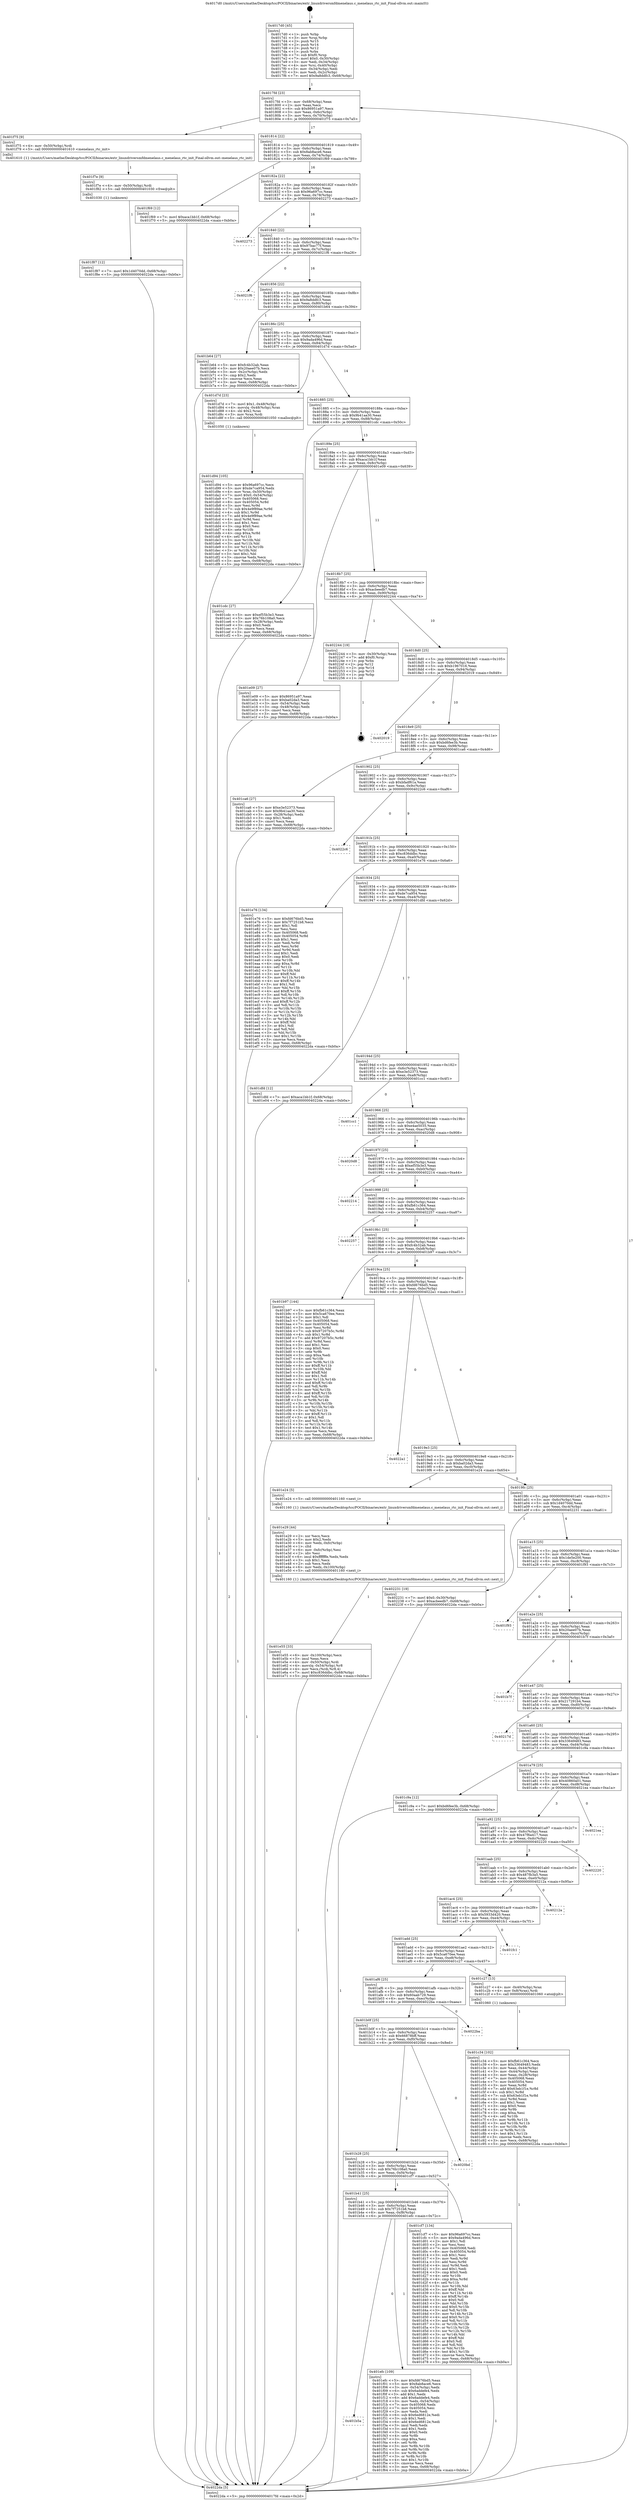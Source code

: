 digraph "0x4017d0" {
  label = "0x4017d0 (/mnt/c/Users/mathe/Desktop/tcc/POCII/binaries/extr_linuxdriversmfdmenelaus.c_menelaus_rtc_init_Final-ollvm.out::main(0))"
  labelloc = "t"
  node[shape=record]

  Entry [label="",width=0.3,height=0.3,shape=circle,fillcolor=black,style=filled]
  "0x4017fd" [label="{
     0x4017fd [23]\l
     | [instrs]\l
     &nbsp;&nbsp;0x4017fd \<+3\>: mov -0x68(%rbp),%eax\l
     &nbsp;&nbsp;0x401800 \<+2\>: mov %eax,%ecx\l
     &nbsp;&nbsp;0x401802 \<+6\>: sub $0x86951a97,%ecx\l
     &nbsp;&nbsp;0x401808 \<+3\>: mov %eax,-0x6c(%rbp)\l
     &nbsp;&nbsp;0x40180b \<+3\>: mov %ecx,-0x70(%rbp)\l
     &nbsp;&nbsp;0x40180e \<+6\>: je 0000000000401f75 \<main+0x7a5\>\l
  }"]
  "0x401f75" [label="{
     0x401f75 [9]\l
     | [instrs]\l
     &nbsp;&nbsp;0x401f75 \<+4\>: mov -0x50(%rbp),%rdi\l
     &nbsp;&nbsp;0x401f79 \<+5\>: call 0000000000401610 \<menelaus_rtc_init\>\l
     | [calls]\l
     &nbsp;&nbsp;0x401610 \{1\} (/mnt/c/Users/mathe/Desktop/tcc/POCII/binaries/extr_linuxdriversmfdmenelaus.c_menelaus_rtc_init_Final-ollvm.out::menelaus_rtc_init)\l
  }"]
  "0x401814" [label="{
     0x401814 [22]\l
     | [instrs]\l
     &nbsp;&nbsp;0x401814 \<+5\>: jmp 0000000000401819 \<main+0x49\>\l
     &nbsp;&nbsp;0x401819 \<+3\>: mov -0x6c(%rbp),%eax\l
     &nbsp;&nbsp;0x40181c \<+5\>: sub $0x8ab8ace6,%eax\l
     &nbsp;&nbsp;0x401821 \<+3\>: mov %eax,-0x74(%rbp)\l
     &nbsp;&nbsp;0x401824 \<+6\>: je 0000000000401f69 \<main+0x799\>\l
  }"]
  Exit [label="",width=0.3,height=0.3,shape=circle,fillcolor=black,style=filled,peripheries=2]
  "0x401f69" [label="{
     0x401f69 [12]\l
     | [instrs]\l
     &nbsp;&nbsp;0x401f69 \<+7\>: movl $0xaca1bb1f,-0x68(%rbp)\l
     &nbsp;&nbsp;0x401f70 \<+5\>: jmp 00000000004022da \<main+0xb0a\>\l
  }"]
  "0x40182a" [label="{
     0x40182a [22]\l
     | [instrs]\l
     &nbsp;&nbsp;0x40182a \<+5\>: jmp 000000000040182f \<main+0x5f\>\l
     &nbsp;&nbsp;0x40182f \<+3\>: mov -0x6c(%rbp),%eax\l
     &nbsp;&nbsp;0x401832 \<+5\>: sub $0x96a697cc,%eax\l
     &nbsp;&nbsp;0x401837 \<+3\>: mov %eax,-0x78(%rbp)\l
     &nbsp;&nbsp;0x40183a \<+6\>: je 0000000000402273 \<main+0xaa3\>\l
  }"]
  "0x401f87" [label="{
     0x401f87 [12]\l
     | [instrs]\l
     &nbsp;&nbsp;0x401f87 \<+7\>: movl $0x1d4070dd,-0x68(%rbp)\l
     &nbsp;&nbsp;0x401f8e \<+5\>: jmp 00000000004022da \<main+0xb0a\>\l
  }"]
  "0x402273" [label="{
     0x402273\l
  }", style=dashed]
  "0x401840" [label="{
     0x401840 [22]\l
     | [instrs]\l
     &nbsp;&nbsp;0x401840 \<+5\>: jmp 0000000000401845 \<main+0x75\>\l
     &nbsp;&nbsp;0x401845 \<+3\>: mov -0x6c(%rbp),%eax\l
     &nbsp;&nbsp;0x401848 \<+5\>: sub $0x97bac77f,%eax\l
     &nbsp;&nbsp;0x40184d \<+3\>: mov %eax,-0x7c(%rbp)\l
     &nbsp;&nbsp;0x401850 \<+6\>: je 00000000004021f6 \<main+0xa26\>\l
  }"]
  "0x401f7e" [label="{
     0x401f7e [9]\l
     | [instrs]\l
     &nbsp;&nbsp;0x401f7e \<+4\>: mov -0x50(%rbp),%rdi\l
     &nbsp;&nbsp;0x401f82 \<+5\>: call 0000000000401030 \<free@plt\>\l
     | [calls]\l
     &nbsp;&nbsp;0x401030 \{1\} (unknown)\l
  }"]
  "0x4021f6" [label="{
     0x4021f6\l
  }", style=dashed]
  "0x401856" [label="{
     0x401856 [22]\l
     | [instrs]\l
     &nbsp;&nbsp;0x401856 \<+5\>: jmp 000000000040185b \<main+0x8b\>\l
     &nbsp;&nbsp;0x40185b \<+3\>: mov -0x6c(%rbp),%eax\l
     &nbsp;&nbsp;0x40185e \<+5\>: sub $0x9a8ddfc3,%eax\l
     &nbsp;&nbsp;0x401863 \<+3\>: mov %eax,-0x80(%rbp)\l
     &nbsp;&nbsp;0x401866 \<+6\>: je 0000000000401b64 \<main+0x394\>\l
  }"]
  "0x401b5a" [label="{
     0x401b5a\l
  }", style=dashed]
  "0x401b64" [label="{
     0x401b64 [27]\l
     | [instrs]\l
     &nbsp;&nbsp;0x401b64 \<+5\>: mov $0xfc4b32ab,%eax\l
     &nbsp;&nbsp;0x401b69 \<+5\>: mov $0x20aee07b,%ecx\l
     &nbsp;&nbsp;0x401b6e \<+3\>: mov -0x2c(%rbp),%edx\l
     &nbsp;&nbsp;0x401b71 \<+3\>: cmp $0x2,%edx\l
     &nbsp;&nbsp;0x401b74 \<+3\>: cmovne %ecx,%eax\l
     &nbsp;&nbsp;0x401b77 \<+3\>: mov %eax,-0x68(%rbp)\l
     &nbsp;&nbsp;0x401b7a \<+5\>: jmp 00000000004022da \<main+0xb0a\>\l
  }"]
  "0x40186c" [label="{
     0x40186c [25]\l
     | [instrs]\l
     &nbsp;&nbsp;0x40186c \<+5\>: jmp 0000000000401871 \<main+0xa1\>\l
     &nbsp;&nbsp;0x401871 \<+3\>: mov -0x6c(%rbp),%eax\l
     &nbsp;&nbsp;0x401874 \<+5\>: sub $0x9ada496d,%eax\l
     &nbsp;&nbsp;0x401879 \<+6\>: mov %eax,-0x84(%rbp)\l
     &nbsp;&nbsp;0x40187f \<+6\>: je 0000000000401d7d \<main+0x5ad\>\l
  }"]
  "0x4022da" [label="{
     0x4022da [5]\l
     | [instrs]\l
     &nbsp;&nbsp;0x4022da \<+5\>: jmp 00000000004017fd \<main+0x2d\>\l
  }"]
  "0x4017d0" [label="{
     0x4017d0 [45]\l
     | [instrs]\l
     &nbsp;&nbsp;0x4017d0 \<+1\>: push %rbp\l
     &nbsp;&nbsp;0x4017d1 \<+3\>: mov %rsp,%rbp\l
     &nbsp;&nbsp;0x4017d4 \<+2\>: push %r15\l
     &nbsp;&nbsp;0x4017d6 \<+2\>: push %r14\l
     &nbsp;&nbsp;0x4017d8 \<+2\>: push %r12\l
     &nbsp;&nbsp;0x4017da \<+1\>: push %rbx\l
     &nbsp;&nbsp;0x4017db \<+7\>: sub $0xf0,%rsp\l
     &nbsp;&nbsp;0x4017e2 \<+7\>: movl $0x0,-0x30(%rbp)\l
     &nbsp;&nbsp;0x4017e9 \<+3\>: mov %edi,-0x34(%rbp)\l
     &nbsp;&nbsp;0x4017ec \<+4\>: mov %rsi,-0x40(%rbp)\l
     &nbsp;&nbsp;0x4017f0 \<+3\>: mov -0x34(%rbp),%edi\l
     &nbsp;&nbsp;0x4017f3 \<+3\>: mov %edi,-0x2c(%rbp)\l
     &nbsp;&nbsp;0x4017f6 \<+7\>: movl $0x9a8ddfc3,-0x68(%rbp)\l
  }"]
  "0x401efc" [label="{
     0x401efc [109]\l
     | [instrs]\l
     &nbsp;&nbsp;0x401efc \<+5\>: mov $0xfd676bd5,%eax\l
     &nbsp;&nbsp;0x401f01 \<+5\>: mov $0x8ab8ace6,%ecx\l
     &nbsp;&nbsp;0x401f06 \<+3\>: mov -0x54(%rbp),%edx\l
     &nbsp;&nbsp;0x401f09 \<+6\>: sub $0x6addefe4,%edx\l
     &nbsp;&nbsp;0x401f0f \<+3\>: add $0x1,%edx\l
     &nbsp;&nbsp;0x401f12 \<+6\>: add $0x6addefe4,%edx\l
     &nbsp;&nbsp;0x401f18 \<+3\>: mov %edx,-0x54(%rbp)\l
     &nbsp;&nbsp;0x401f1b \<+7\>: mov 0x405068,%edx\l
     &nbsp;&nbsp;0x401f22 \<+7\>: mov 0x405054,%esi\l
     &nbsp;&nbsp;0x401f29 \<+2\>: mov %edx,%edi\l
     &nbsp;&nbsp;0x401f2b \<+6\>: sub $0x6ed6812e,%edi\l
     &nbsp;&nbsp;0x401f31 \<+3\>: sub $0x1,%edi\l
     &nbsp;&nbsp;0x401f34 \<+6\>: add $0x6ed6812e,%edi\l
     &nbsp;&nbsp;0x401f3a \<+3\>: imul %edi,%edx\l
     &nbsp;&nbsp;0x401f3d \<+3\>: and $0x1,%edx\l
     &nbsp;&nbsp;0x401f40 \<+3\>: cmp $0x0,%edx\l
     &nbsp;&nbsp;0x401f43 \<+4\>: sete %r8b\l
     &nbsp;&nbsp;0x401f47 \<+3\>: cmp $0xa,%esi\l
     &nbsp;&nbsp;0x401f4a \<+4\>: setl %r9b\l
     &nbsp;&nbsp;0x401f4e \<+3\>: mov %r8b,%r10b\l
     &nbsp;&nbsp;0x401f51 \<+3\>: and %r9b,%r10b\l
     &nbsp;&nbsp;0x401f54 \<+3\>: xor %r9b,%r8b\l
     &nbsp;&nbsp;0x401f57 \<+3\>: or %r8b,%r10b\l
     &nbsp;&nbsp;0x401f5a \<+4\>: test $0x1,%r10b\l
     &nbsp;&nbsp;0x401f5e \<+3\>: cmovne %ecx,%eax\l
     &nbsp;&nbsp;0x401f61 \<+3\>: mov %eax,-0x68(%rbp)\l
     &nbsp;&nbsp;0x401f64 \<+5\>: jmp 00000000004022da \<main+0xb0a\>\l
  }"]
  "0x401d7d" [label="{
     0x401d7d [23]\l
     | [instrs]\l
     &nbsp;&nbsp;0x401d7d \<+7\>: movl $0x1,-0x48(%rbp)\l
     &nbsp;&nbsp;0x401d84 \<+4\>: movslq -0x48(%rbp),%rax\l
     &nbsp;&nbsp;0x401d88 \<+4\>: shl $0x2,%rax\l
     &nbsp;&nbsp;0x401d8c \<+3\>: mov %rax,%rdi\l
     &nbsp;&nbsp;0x401d8f \<+5\>: call 0000000000401050 \<malloc@plt\>\l
     | [calls]\l
     &nbsp;&nbsp;0x401050 \{1\} (unknown)\l
  }"]
  "0x401885" [label="{
     0x401885 [25]\l
     | [instrs]\l
     &nbsp;&nbsp;0x401885 \<+5\>: jmp 000000000040188a \<main+0xba\>\l
     &nbsp;&nbsp;0x40188a \<+3\>: mov -0x6c(%rbp),%eax\l
     &nbsp;&nbsp;0x40188d \<+5\>: sub $0x9b41aa30,%eax\l
     &nbsp;&nbsp;0x401892 \<+6\>: mov %eax,-0x88(%rbp)\l
     &nbsp;&nbsp;0x401898 \<+6\>: je 0000000000401cdc \<main+0x50c\>\l
  }"]
  "0x401e55" [label="{
     0x401e55 [33]\l
     | [instrs]\l
     &nbsp;&nbsp;0x401e55 \<+6\>: mov -0x100(%rbp),%ecx\l
     &nbsp;&nbsp;0x401e5b \<+3\>: imul %eax,%ecx\l
     &nbsp;&nbsp;0x401e5e \<+4\>: mov -0x50(%rbp),%rdi\l
     &nbsp;&nbsp;0x401e62 \<+4\>: movslq -0x54(%rbp),%r8\l
     &nbsp;&nbsp;0x401e66 \<+4\>: mov %ecx,(%rdi,%r8,4)\l
     &nbsp;&nbsp;0x401e6a \<+7\>: movl $0xc836ddbc,-0x68(%rbp)\l
     &nbsp;&nbsp;0x401e71 \<+5\>: jmp 00000000004022da \<main+0xb0a\>\l
  }"]
  "0x401cdc" [label="{
     0x401cdc [27]\l
     | [instrs]\l
     &nbsp;&nbsp;0x401cdc \<+5\>: mov $0xef55b3e3,%eax\l
     &nbsp;&nbsp;0x401ce1 \<+5\>: mov $0x76b108a0,%ecx\l
     &nbsp;&nbsp;0x401ce6 \<+3\>: mov -0x28(%rbp),%edx\l
     &nbsp;&nbsp;0x401ce9 \<+3\>: cmp $0x0,%edx\l
     &nbsp;&nbsp;0x401cec \<+3\>: cmove %ecx,%eax\l
     &nbsp;&nbsp;0x401cef \<+3\>: mov %eax,-0x68(%rbp)\l
     &nbsp;&nbsp;0x401cf2 \<+5\>: jmp 00000000004022da \<main+0xb0a\>\l
  }"]
  "0x40189e" [label="{
     0x40189e [25]\l
     | [instrs]\l
     &nbsp;&nbsp;0x40189e \<+5\>: jmp 00000000004018a3 \<main+0xd3\>\l
     &nbsp;&nbsp;0x4018a3 \<+3\>: mov -0x6c(%rbp),%eax\l
     &nbsp;&nbsp;0x4018a6 \<+5\>: sub $0xaca1bb1f,%eax\l
     &nbsp;&nbsp;0x4018ab \<+6\>: mov %eax,-0x8c(%rbp)\l
     &nbsp;&nbsp;0x4018b1 \<+6\>: je 0000000000401e09 \<main+0x639\>\l
  }"]
  "0x401e29" [label="{
     0x401e29 [44]\l
     | [instrs]\l
     &nbsp;&nbsp;0x401e29 \<+2\>: xor %ecx,%ecx\l
     &nbsp;&nbsp;0x401e2b \<+5\>: mov $0x2,%edx\l
     &nbsp;&nbsp;0x401e30 \<+6\>: mov %edx,-0xfc(%rbp)\l
     &nbsp;&nbsp;0x401e36 \<+1\>: cltd\l
     &nbsp;&nbsp;0x401e37 \<+6\>: mov -0xfc(%rbp),%esi\l
     &nbsp;&nbsp;0x401e3d \<+2\>: idiv %esi\l
     &nbsp;&nbsp;0x401e3f \<+6\>: imul $0xfffffffe,%edx,%edx\l
     &nbsp;&nbsp;0x401e45 \<+3\>: sub $0x1,%ecx\l
     &nbsp;&nbsp;0x401e48 \<+2\>: sub %ecx,%edx\l
     &nbsp;&nbsp;0x401e4a \<+6\>: mov %edx,-0x100(%rbp)\l
     &nbsp;&nbsp;0x401e50 \<+5\>: call 0000000000401160 \<next_i\>\l
     | [calls]\l
     &nbsp;&nbsp;0x401160 \{1\} (/mnt/c/Users/mathe/Desktop/tcc/POCII/binaries/extr_linuxdriversmfdmenelaus.c_menelaus_rtc_init_Final-ollvm.out::next_i)\l
  }"]
  "0x401e09" [label="{
     0x401e09 [27]\l
     | [instrs]\l
     &nbsp;&nbsp;0x401e09 \<+5\>: mov $0x86951a97,%eax\l
     &nbsp;&nbsp;0x401e0e \<+5\>: mov $0xba02da3,%ecx\l
     &nbsp;&nbsp;0x401e13 \<+3\>: mov -0x54(%rbp),%edx\l
     &nbsp;&nbsp;0x401e16 \<+3\>: cmp -0x48(%rbp),%edx\l
     &nbsp;&nbsp;0x401e19 \<+3\>: cmovl %ecx,%eax\l
     &nbsp;&nbsp;0x401e1c \<+3\>: mov %eax,-0x68(%rbp)\l
     &nbsp;&nbsp;0x401e1f \<+5\>: jmp 00000000004022da \<main+0xb0a\>\l
  }"]
  "0x4018b7" [label="{
     0x4018b7 [25]\l
     | [instrs]\l
     &nbsp;&nbsp;0x4018b7 \<+5\>: jmp 00000000004018bc \<main+0xec\>\l
     &nbsp;&nbsp;0x4018bc \<+3\>: mov -0x6c(%rbp),%eax\l
     &nbsp;&nbsp;0x4018bf \<+5\>: sub $0xacbeedb7,%eax\l
     &nbsp;&nbsp;0x4018c4 \<+6\>: mov %eax,-0x90(%rbp)\l
     &nbsp;&nbsp;0x4018ca \<+6\>: je 0000000000402244 \<main+0xa74\>\l
  }"]
  "0x401d94" [label="{
     0x401d94 [105]\l
     | [instrs]\l
     &nbsp;&nbsp;0x401d94 \<+5\>: mov $0x96a697cc,%ecx\l
     &nbsp;&nbsp;0x401d99 \<+5\>: mov $0xde7ca954,%edx\l
     &nbsp;&nbsp;0x401d9e \<+4\>: mov %rax,-0x50(%rbp)\l
     &nbsp;&nbsp;0x401da2 \<+7\>: movl $0x0,-0x54(%rbp)\l
     &nbsp;&nbsp;0x401da9 \<+7\>: mov 0x405068,%esi\l
     &nbsp;&nbsp;0x401db0 \<+8\>: mov 0x405054,%r8d\l
     &nbsp;&nbsp;0x401db8 \<+3\>: mov %esi,%r9d\l
     &nbsp;&nbsp;0x401dbb \<+7\>: sub $0x4e9f89ae,%r9d\l
     &nbsp;&nbsp;0x401dc2 \<+4\>: sub $0x1,%r9d\l
     &nbsp;&nbsp;0x401dc6 \<+7\>: add $0x4e9f89ae,%r9d\l
     &nbsp;&nbsp;0x401dcd \<+4\>: imul %r9d,%esi\l
     &nbsp;&nbsp;0x401dd1 \<+3\>: and $0x1,%esi\l
     &nbsp;&nbsp;0x401dd4 \<+3\>: cmp $0x0,%esi\l
     &nbsp;&nbsp;0x401dd7 \<+4\>: sete %r10b\l
     &nbsp;&nbsp;0x401ddb \<+4\>: cmp $0xa,%r8d\l
     &nbsp;&nbsp;0x401ddf \<+4\>: setl %r11b\l
     &nbsp;&nbsp;0x401de3 \<+3\>: mov %r10b,%bl\l
     &nbsp;&nbsp;0x401de6 \<+3\>: and %r11b,%bl\l
     &nbsp;&nbsp;0x401de9 \<+3\>: xor %r11b,%r10b\l
     &nbsp;&nbsp;0x401dec \<+3\>: or %r10b,%bl\l
     &nbsp;&nbsp;0x401def \<+3\>: test $0x1,%bl\l
     &nbsp;&nbsp;0x401df2 \<+3\>: cmovne %edx,%ecx\l
     &nbsp;&nbsp;0x401df5 \<+3\>: mov %ecx,-0x68(%rbp)\l
     &nbsp;&nbsp;0x401df8 \<+5\>: jmp 00000000004022da \<main+0xb0a\>\l
  }"]
  "0x402244" [label="{
     0x402244 [19]\l
     | [instrs]\l
     &nbsp;&nbsp;0x402244 \<+3\>: mov -0x30(%rbp),%eax\l
     &nbsp;&nbsp;0x402247 \<+7\>: add $0xf0,%rsp\l
     &nbsp;&nbsp;0x40224e \<+1\>: pop %rbx\l
     &nbsp;&nbsp;0x40224f \<+2\>: pop %r12\l
     &nbsp;&nbsp;0x402251 \<+2\>: pop %r14\l
     &nbsp;&nbsp;0x402253 \<+2\>: pop %r15\l
     &nbsp;&nbsp;0x402255 \<+1\>: pop %rbp\l
     &nbsp;&nbsp;0x402256 \<+1\>: ret\l
  }"]
  "0x4018d0" [label="{
     0x4018d0 [25]\l
     | [instrs]\l
     &nbsp;&nbsp;0x4018d0 \<+5\>: jmp 00000000004018d5 \<main+0x105\>\l
     &nbsp;&nbsp;0x4018d5 \<+3\>: mov -0x6c(%rbp),%eax\l
     &nbsp;&nbsp;0x4018d8 \<+5\>: sub $0xb1967016,%eax\l
     &nbsp;&nbsp;0x4018dd \<+6\>: mov %eax,-0x94(%rbp)\l
     &nbsp;&nbsp;0x4018e3 \<+6\>: je 0000000000402019 \<main+0x849\>\l
  }"]
  "0x401b41" [label="{
     0x401b41 [25]\l
     | [instrs]\l
     &nbsp;&nbsp;0x401b41 \<+5\>: jmp 0000000000401b46 \<main+0x376\>\l
     &nbsp;&nbsp;0x401b46 \<+3\>: mov -0x6c(%rbp),%eax\l
     &nbsp;&nbsp;0x401b49 \<+5\>: sub $0x7f7251b8,%eax\l
     &nbsp;&nbsp;0x401b4e \<+6\>: mov %eax,-0xf8(%rbp)\l
     &nbsp;&nbsp;0x401b54 \<+6\>: je 0000000000401efc \<main+0x72c\>\l
  }"]
  "0x402019" [label="{
     0x402019\l
  }", style=dashed]
  "0x4018e9" [label="{
     0x4018e9 [25]\l
     | [instrs]\l
     &nbsp;&nbsp;0x4018e9 \<+5\>: jmp 00000000004018ee \<main+0x11e\>\l
     &nbsp;&nbsp;0x4018ee \<+3\>: mov -0x6c(%rbp),%eax\l
     &nbsp;&nbsp;0x4018f1 \<+5\>: sub $0xbd6fee3b,%eax\l
     &nbsp;&nbsp;0x4018f6 \<+6\>: mov %eax,-0x98(%rbp)\l
     &nbsp;&nbsp;0x4018fc \<+6\>: je 0000000000401ca6 \<main+0x4d6\>\l
  }"]
  "0x401cf7" [label="{
     0x401cf7 [134]\l
     | [instrs]\l
     &nbsp;&nbsp;0x401cf7 \<+5\>: mov $0x96a697cc,%eax\l
     &nbsp;&nbsp;0x401cfc \<+5\>: mov $0x9ada496d,%ecx\l
     &nbsp;&nbsp;0x401d01 \<+2\>: mov $0x1,%dl\l
     &nbsp;&nbsp;0x401d03 \<+2\>: xor %esi,%esi\l
     &nbsp;&nbsp;0x401d05 \<+7\>: mov 0x405068,%edi\l
     &nbsp;&nbsp;0x401d0c \<+8\>: mov 0x405054,%r8d\l
     &nbsp;&nbsp;0x401d14 \<+3\>: sub $0x1,%esi\l
     &nbsp;&nbsp;0x401d17 \<+3\>: mov %edi,%r9d\l
     &nbsp;&nbsp;0x401d1a \<+3\>: add %esi,%r9d\l
     &nbsp;&nbsp;0x401d1d \<+4\>: imul %r9d,%edi\l
     &nbsp;&nbsp;0x401d21 \<+3\>: and $0x1,%edi\l
     &nbsp;&nbsp;0x401d24 \<+3\>: cmp $0x0,%edi\l
     &nbsp;&nbsp;0x401d27 \<+4\>: sete %r10b\l
     &nbsp;&nbsp;0x401d2b \<+4\>: cmp $0xa,%r8d\l
     &nbsp;&nbsp;0x401d2f \<+4\>: setl %r11b\l
     &nbsp;&nbsp;0x401d33 \<+3\>: mov %r10b,%bl\l
     &nbsp;&nbsp;0x401d36 \<+3\>: xor $0xff,%bl\l
     &nbsp;&nbsp;0x401d39 \<+3\>: mov %r11b,%r14b\l
     &nbsp;&nbsp;0x401d3c \<+4\>: xor $0xff,%r14b\l
     &nbsp;&nbsp;0x401d40 \<+3\>: xor $0x0,%dl\l
     &nbsp;&nbsp;0x401d43 \<+3\>: mov %bl,%r15b\l
     &nbsp;&nbsp;0x401d46 \<+4\>: and $0x0,%r15b\l
     &nbsp;&nbsp;0x401d4a \<+3\>: and %dl,%r10b\l
     &nbsp;&nbsp;0x401d4d \<+3\>: mov %r14b,%r12b\l
     &nbsp;&nbsp;0x401d50 \<+4\>: and $0x0,%r12b\l
     &nbsp;&nbsp;0x401d54 \<+3\>: and %dl,%r11b\l
     &nbsp;&nbsp;0x401d57 \<+3\>: or %r10b,%r15b\l
     &nbsp;&nbsp;0x401d5a \<+3\>: or %r11b,%r12b\l
     &nbsp;&nbsp;0x401d5d \<+3\>: xor %r12b,%r15b\l
     &nbsp;&nbsp;0x401d60 \<+3\>: or %r14b,%bl\l
     &nbsp;&nbsp;0x401d63 \<+3\>: xor $0xff,%bl\l
     &nbsp;&nbsp;0x401d66 \<+3\>: or $0x0,%dl\l
     &nbsp;&nbsp;0x401d69 \<+2\>: and %dl,%bl\l
     &nbsp;&nbsp;0x401d6b \<+3\>: or %bl,%r15b\l
     &nbsp;&nbsp;0x401d6e \<+4\>: test $0x1,%r15b\l
     &nbsp;&nbsp;0x401d72 \<+3\>: cmovne %ecx,%eax\l
     &nbsp;&nbsp;0x401d75 \<+3\>: mov %eax,-0x68(%rbp)\l
     &nbsp;&nbsp;0x401d78 \<+5\>: jmp 00000000004022da \<main+0xb0a\>\l
  }"]
  "0x401ca6" [label="{
     0x401ca6 [27]\l
     | [instrs]\l
     &nbsp;&nbsp;0x401ca6 \<+5\>: mov $0xe3e52373,%eax\l
     &nbsp;&nbsp;0x401cab \<+5\>: mov $0x9b41aa30,%ecx\l
     &nbsp;&nbsp;0x401cb0 \<+3\>: mov -0x28(%rbp),%edx\l
     &nbsp;&nbsp;0x401cb3 \<+3\>: cmp $0x1,%edx\l
     &nbsp;&nbsp;0x401cb6 \<+3\>: cmovl %ecx,%eax\l
     &nbsp;&nbsp;0x401cb9 \<+3\>: mov %eax,-0x68(%rbp)\l
     &nbsp;&nbsp;0x401cbc \<+5\>: jmp 00000000004022da \<main+0xb0a\>\l
  }"]
  "0x401902" [label="{
     0x401902 [25]\l
     | [instrs]\l
     &nbsp;&nbsp;0x401902 \<+5\>: jmp 0000000000401907 \<main+0x137\>\l
     &nbsp;&nbsp;0x401907 \<+3\>: mov -0x6c(%rbp),%eax\l
     &nbsp;&nbsp;0x40190a \<+5\>: sub $0xbfadf61a,%eax\l
     &nbsp;&nbsp;0x40190f \<+6\>: mov %eax,-0x9c(%rbp)\l
     &nbsp;&nbsp;0x401915 \<+6\>: je 00000000004022c6 \<main+0xaf6\>\l
  }"]
  "0x401b28" [label="{
     0x401b28 [25]\l
     | [instrs]\l
     &nbsp;&nbsp;0x401b28 \<+5\>: jmp 0000000000401b2d \<main+0x35d\>\l
     &nbsp;&nbsp;0x401b2d \<+3\>: mov -0x6c(%rbp),%eax\l
     &nbsp;&nbsp;0x401b30 \<+5\>: sub $0x76b108a0,%eax\l
     &nbsp;&nbsp;0x401b35 \<+6\>: mov %eax,-0xf4(%rbp)\l
     &nbsp;&nbsp;0x401b3b \<+6\>: je 0000000000401cf7 \<main+0x527\>\l
  }"]
  "0x4022c6" [label="{
     0x4022c6\l
  }", style=dashed]
  "0x40191b" [label="{
     0x40191b [25]\l
     | [instrs]\l
     &nbsp;&nbsp;0x40191b \<+5\>: jmp 0000000000401920 \<main+0x150\>\l
     &nbsp;&nbsp;0x401920 \<+3\>: mov -0x6c(%rbp),%eax\l
     &nbsp;&nbsp;0x401923 \<+5\>: sub $0xc836ddbc,%eax\l
     &nbsp;&nbsp;0x401928 \<+6\>: mov %eax,-0xa0(%rbp)\l
     &nbsp;&nbsp;0x40192e \<+6\>: je 0000000000401e76 \<main+0x6a6\>\l
  }"]
  "0x4020bd" [label="{
     0x4020bd\l
  }", style=dashed]
  "0x401e76" [label="{
     0x401e76 [134]\l
     | [instrs]\l
     &nbsp;&nbsp;0x401e76 \<+5\>: mov $0xfd676bd5,%eax\l
     &nbsp;&nbsp;0x401e7b \<+5\>: mov $0x7f7251b8,%ecx\l
     &nbsp;&nbsp;0x401e80 \<+2\>: mov $0x1,%dl\l
     &nbsp;&nbsp;0x401e82 \<+2\>: xor %esi,%esi\l
     &nbsp;&nbsp;0x401e84 \<+7\>: mov 0x405068,%edi\l
     &nbsp;&nbsp;0x401e8b \<+8\>: mov 0x405054,%r8d\l
     &nbsp;&nbsp;0x401e93 \<+3\>: sub $0x1,%esi\l
     &nbsp;&nbsp;0x401e96 \<+3\>: mov %edi,%r9d\l
     &nbsp;&nbsp;0x401e99 \<+3\>: add %esi,%r9d\l
     &nbsp;&nbsp;0x401e9c \<+4\>: imul %r9d,%edi\l
     &nbsp;&nbsp;0x401ea0 \<+3\>: and $0x1,%edi\l
     &nbsp;&nbsp;0x401ea3 \<+3\>: cmp $0x0,%edi\l
     &nbsp;&nbsp;0x401ea6 \<+4\>: sete %r10b\l
     &nbsp;&nbsp;0x401eaa \<+4\>: cmp $0xa,%r8d\l
     &nbsp;&nbsp;0x401eae \<+4\>: setl %r11b\l
     &nbsp;&nbsp;0x401eb2 \<+3\>: mov %r10b,%bl\l
     &nbsp;&nbsp;0x401eb5 \<+3\>: xor $0xff,%bl\l
     &nbsp;&nbsp;0x401eb8 \<+3\>: mov %r11b,%r14b\l
     &nbsp;&nbsp;0x401ebb \<+4\>: xor $0xff,%r14b\l
     &nbsp;&nbsp;0x401ebf \<+3\>: xor $0x1,%dl\l
     &nbsp;&nbsp;0x401ec2 \<+3\>: mov %bl,%r15b\l
     &nbsp;&nbsp;0x401ec5 \<+4\>: and $0xff,%r15b\l
     &nbsp;&nbsp;0x401ec9 \<+3\>: and %dl,%r10b\l
     &nbsp;&nbsp;0x401ecc \<+3\>: mov %r14b,%r12b\l
     &nbsp;&nbsp;0x401ecf \<+4\>: and $0xff,%r12b\l
     &nbsp;&nbsp;0x401ed3 \<+3\>: and %dl,%r11b\l
     &nbsp;&nbsp;0x401ed6 \<+3\>: or %r10b,%r15b\l
     &nbsp;&nbsp;0x401ed9 \<+3\>: or %r11b,%r12b\l
     &nbsp;&nbsp;0x401edc \<+3\>: xor %r12b,%r15b\l
     &nbsp;&nbsp;0x401edf \<+3\>: or %r14b,%bl\l
     &nbsp;&nbsp;0x401ee2 \<+3\>: xor $0xff,%bl\l
     &nbsp;&nbsp;0x401ee5 \<+3\>: or $0x1,%dl\l
     &nbsp;&nbsp;0x401ee8 \<+2\>: and %dl,%bl\l
     &nbsp;&nbsp;0x401eea \<+3\>: or %bl,%r15b\l
     &nbsp;&nbsp;0x401eed \<+4\>: test $0x1,%r15b\l
     &nbsp;&nbsp;0x401ef1 \<+3\>: cmovne %ecx,%eax\l
     &nbsp;&nbsp;0x401ef4 \<+3\>: mov %eax,-0x68(%rbp)\l
     &nbsp;&nbsp;0x401ef7 \<+5\>: jmp 00000000004022da \<main+0xb0a\>\l
  }"]
  "0x401934" [label="{
     0x401934 [25]\l
     | [instrs]\l
     &nbsp;&nbsp;0x401934 \<+5\>: jmp 0000000000401939 \<main+0x169\>\l
     &nbsp;&nbsp;0x401939 \<+3\>: mov -0x6c(%rbp),%eax\l
     &nbsp;&nbsp;0x40193c \<+5\>: sub $0xde7ca954,%eax\l
     &nbsp;&nbsp;0x401941 \<+6\>: mov %eax,-0xa4(%rbp)\l
     &nbsp;&nbsp;0x401947 \<+6\>: je 0000000000401dfd \<main+0x62d\>\l
  }"]
  "0x401b0f" [label="{
     0x401b0f [25]\l
     | [instrs]\l
     &nbsp;&nbsp;0x401b0f \<+5\>: jmp 0000000000401b14 \<main+0x344\>\l
     &nbsp;&nbsp;0x401b14 \<+3\>: mov -0x6c(%rbp),%eax\l
     &nbsp;&nbsp;0x401b17 \<+5\>: sub $0x66878bff,%eax\l
     &nbsp;&nbsp;0x401b1c \<+6\>: mov %eax,-0xf0(%rbp)\l
     &nbsp;&nbsp;0x401b22 \<+6\>: je 00000000004020bd \<main+0x8ed\>\l
  }"]
  "0x401dfd" [label="{
     0x401dfd [12]\l
     | [instrs]\l
     &nbsp;&nbsp;0x401dfd \<+7\>: movl $0xaca1bb1f,-0x68(%rbp)\l
     &nbsp;&nbsp;0x401e04 \<+5\>: jmp 00000000004022da \<main+0xb0a\>\l
  }"]
  "0x40194d" [label="{
     0x40194d [25]\l
     | [instrs]\l
     &nbsp;&nbsp;0x40194d \<+5\>: jmp 0000000000401952 \<main+0x182\>\l
     &nbsp;&nbsp;0x401952 \<+3\>: mov -0x6c(%rbp),%eax\l
     &nbsp;&nbsp;0x401955 \<+5\>: sub $0xe3e52373,%eax\l
     &nbsp;&nbsp;0x40195a \<+6\>: mov %eax,-0xa8(%rbp)\l
     &nbsp;&nbsp;0x401960 \<+6\>: je 0000000000401cc1 \<main+0x4f1\>\l
  }"]
  "0x4022ba" [label="{
     0x4022ba\l
  }", style=dashed]
  "0x401cc1" [label="{
     0x401cc1\l
  }", style=dashed]
  "0x401966" [label="{
     0x401966 [25]\l
     | [instrs]\l
     &nbsp;&nbsp;0x401966 \<+5\>: jmp 000000000040196b \<main+0x19b\>\l
     &nbsp;&nbsp;0x40196b \<+3\>: mov -0x6c(%rbp),%eax\l
     &nbsp;&nbsp;0x40196e \<+5\>: sub $0xe4ae5035,%eax\l
     &nbsp;&nbsp;0x401973 \<+6\>: mov %eax,-0xac(%rbp)\l
     &nbsp;&nbsp;0x401979 \<+6\>: je 00000000004020d8 \<main+0x908\>\l
  }"]
  "0x401c34" [label="{
     0x401c34 [102]\l
     | [instrs]\l
     &nbsp;&nbsp;0x401c34 \<+5\>: mov $0xfb61c364,%ecx\l
     &nbsp;&nbsp;0x401c39 \<+5\>: mov $0x33649483,%edx\l
     &nbsp;&nbsp;0x401c3e \<+3\>: mov %eax,-0x44(%rbp)\l
     &nbsp;&nbsp;0x401c41 \<+3\>: mov -0x44(%rbp),%eax\l
     &nbsp;&nbsp;0x401c44 \<+3\>: mov %eax,-0x28(%rbp)\l
     &nbsp;&nbsp;0x401c47 \<+7\>: mov 0x405068,%eax\l
     &nbsp;&nbsp;0x401c4e \<+7\>: mov 0x405054,%esi\l
     &nbsp;&nbsp;0x401c55 \<+3\>: mov %eax,%r8d\l
     &nbsp;&nbsp;0x401c58 \<+7\>: add $0x63eb1f1e,%r8d\l
     &nbsp;&nbsp;0x401c5f \<+4\>: sub $0x1,%r8d\l
     &nbsp;&nbsp;0x401c63 \<+7\>: sub $0x63eb1f1e,%r8d\l
     &nbsp;&nbsp;0x401c6a \<+4\>: imul %r8d,%eax\l
     &nbsp;&nbsp;0x401c6e \<+3\>: and $0x1,%eax\l
     &nbsp;&nbsp;0x401c71 \<+3\>: cmp $0x0,%eax\l
     &nbsp;&nbsp;0x401c74 \<+4\>: sete %r9b\l
     &nbsp;&nbsp;0x401c78 \<+3\>: cmp $0xa,%esi\l
     &nbsp;&nbsp;0x401c7b \<+4\>: setl %r10b\l
     &nbsp;&nbsp;0x401c7f \<+3\>: mov %r9b,%r11b\l
     &nbsp;&nbsp;0x401c82 \<+3\>: and %r10b,%r11b\l
     &nbsp;&nbsp;0x401c85 \<+3\>: xor %r10b,%r9b\l
     &nbsp;&nbsp;0x401c88 \<+3\>: or %r9b,%r11b\l
     &nbsp;&nbsp;0x401c8b \<+4\>: test $0x1,%r11b\l
     &nbsp;&nbsp;0x401c8f \<+3\>: cmovne %edx,%ecx\l
     &nbsp;&nbsp;0x401c92 \<+3\>: mov %ecx,-0x68(%rbp)\l
     &nbsp;&nbsp;0x401c95 \<+5\>: jmp 00000000004022da \<main+0xb0a\>\l
  }"]
  "0x4020d8" [label="{
     0x4020d8\l
  }", style=dashed]
  "0x40197f" [label="{
     0x40197f [25]\l
     | [instrs]\l
     &nbsp;&nbsp;0x40197f \<+5\>: jmp 0000000000401984 \<main+0x1b4\>\l
     &nbsp;&nbsp;0x401984 \<+3\>: mov -0x6c(%rbp),%eax\l
     &nbsp;&nbsp;0x401987 \<+5\>: sub $0xef55b3e3,%eax\l
     &nbsp;&nbsp;0x40198c \<+6\>: mov %eax,-0xb0(%rbp)\l
     &nbsp;&nbsp;0x401992 \<+6\>: je 0000000000402214 \<main+0xa44\>\l
  }"]
  "0x401af6" [label="{
     0x401af6 [25]\l
     | [instrs]\l
     &nbsp;&nbsp;0x401af6 \<+5\>: jmp 0000000000401afb \<main+0x32b\>\l
     &nbsp;&nbsp;0x401afb \<+3\>: mov -0x6c(%rbp),%eax\l
     &nbsp;&nbsp;0x401afe \<+5\>: sub $0x60aab729,%eax\l
     &nbsp;&nbsp;0x401b03 \<+6\>: mov %eax,-0xec(%rbp)\l
     &nbsp;&nbsp;0x401b09 \<+6\>: je 00000000004022ba \<main+0xaea\>\l
  }"]
  "0x402214" [label="{
     0x402214\l
  }", style=dashed]
  "0x401998" [label="{
     0x401998 [25]\l
     | [instrs]\l
     &nbsp;&nbsp;0x401998 \<+5\>: jmp 000000000040199d \<main+0x1cd\>\l
     &nbsp;&nbsp;0x40199d \<+3\>: mov -0x6c(%rbp),%eax\l
     &nbsp;&nbsp;0x4019a0 \<+5\>: sub $0xfb61c364,%eax\l
     &nbsp;&nbsp;0x4019a5 \<+6\>: mov %eax,-0xb4(%rbp)\l
     &nbsp;&nbsp;0x4019ab \<+6\>: je 0000000000402257 \<main+0xa87\>\l
  }"]
  "0x401c27" [label="{
     0x401c27 [13]\l
     | [instrs]\l
     &nbsp;&nbsp;0x401c27 \<+4\>: mov -0x40(%rbp),%rax\l
     &nbsp;&nbsp;0x401c2b \<+4\>: mov 0x8(%rax),%rdi\l
     &nbsp;&nbsp;0x401c2f \<+5\>: call 0000000000401060 \<atoi@plt\>\l
     | [calls]\l
     &nbsp;&nbsp;0x401060 \{1\} (unknown)\l
  }"]
  "0x402257" [label="{
     0x402257\l
  }", style=dashed]
  "0x4019b1" [label="{
     0x4019b1 [25]\l
     | [instrs]\l
     &nbsp;&nbsp;0x4019b1 \<+5\>: jmp 00000000004019b6 \<main+0x1e6\>\l
     &nbsp;&nbsp;0x4019b6 \<+3\>: mov -0x6c(%rbp),%eax\l
     &nbsp;&nbsp;0x4019b9 \<+5\>: sub $0xfc4b32ab,%eax\l
     &nbsp;&nbsp;0x4019be \<+6\>: mov %eax,-0xb8(%rbp)\l
     &nbsp;&nbsp;0x4019c4 \<+6\>: je 0000000000401b97 \<main+0x3c7\>\l
  }"]
  "0x401add" [label="{
     0x401add [25]\l
     | [instrs]\l
     &nbsp;&nbsp;0x401add \<+5\>: jmp 0000000000401ae2 \<main+0x312\>\l
     &nbsp;&nbsp;0x401ae2 \<+3\>: mov -0x6c(%rbp),%eax\l
     &nbsp;&nbsp;0x401ae5 \<+5\>: sub $0x5ca670ee,%eax\l
     &nbsp;&nbsp;0x401aea \<+6\>: mov %eax,-0xe8(%rbp)\l
     &nbsp;&nbsp;0x401af0 \<+6\>: je 0000000000401c27 \<main+0x457\>\l
  }"]
  "0x401b97" [label="{
     0x401b97 [144]\l
     | [instrs]\l
     &nbsp;&nbsp;0x401b97 \<+5\>: mov $0xfb61c364,%eax\l
     &nbsp;&nbsp;0x401b9c \<+5\>: mov $0x5ca670ee,%ecx\l
     &nbsp;&nbsp;0x401ba1 \<+2\>: mov $0x1,%dl\l
     &nbsp;&nbsp;0x401ba3 \<+7\>: mov 0x405068,%esi\l
     &nbsp;&nbsp;0x401baa \<+7\>: mov 0x405054,%edi\l
     &nbsp;&nbsp;0x401bb1 \<+3\>: mov %esi,%r8d\l
     &nbsp;&nbsp;0x401bb4 \<+7\>: sub $0x97207b5c,%r8d\l
     &nbsp;&nbsp;0x401bbb \<+4\>: sub $0x1,%r8d\l
     &nbsp;&nbsp;0x401bbf \<+7\>: add $0x97207b5c,%r8d\l
     &nbsp;&nbsp;0x401bc6 \<+4\>: imul %r8d,%esi\l
     &nbsp;&nbsp;0x401bca \<+3\>: and $0x1,%esi\l
     &nbsp;&nbsp;0x401bcd \<+3\>: cmp $0x0,%esi\l
     &nbsp;&nbsp;0x401bd0 \<+4\>: sete %r9b\l
     &nbsp;&nbsp;0x401bd4 \<+3\>: cmp $0xa,%edi\l
     &nbsp;&nbsp;0x401bd7 \<+4\>: setl %r10b\l
     &nbsp;&nbsp;0x401bdb \<+3\>: mov %r9b,%r11b\l
     &nbsp;&nbsp;0x401bde \<+4\>: xor $0xff,%r11b\l
     &nbsp;&nbsp;0x401be2 \<+3\>: mov %r10b,%bl\l
     &nbsp;&nbsp;0x401be5 \<+3\>: xor $0xff,%bl\l
     &nbsp;&nbsp;0x401be8 \<+3\>: xor $0x1,%dl\l
     &nbsp;&nbsp;0x401beb \<+3\>: mov %r11b,%r14b\l
     &nbsp;&nbsp;0x401bee \<+4\>: and $0xff,%r14b\l
     &nbsp;&nbsp;0x401bf2 \<+3\>: and %dl,%r9b\l
     &nbsp;&nbsp;0x401bf5 \<+3\>: mov %bl,%r15b\l
     &nbsp;&nbsp;0x401bf8 \<+4\>: and $0xff,%r15b\l
     &nbsp;&nbsp;0x401bfc \<+3\>: and %dl,%r10b\l
     &nbsp;&nbsp;0x401bff \<+3\>: or %r9b,%r14b\l
     &nbsp;&nbsp;0x401c02 \<+3\>: or %r10b,%r15b\l
     &nbsp;&nbsp;0x401c05 \<+3\>: xor %r15b,%r14b\l
     &nbsp;&nbsp;0x401c08 \<+3\>: or %bl,%r11b\l
     &nbsp;&nbsp;0x401c0b \<+4\>: xor $0xff,%r11b\l
     &nbsp;&nbsp;0x401c0f \<+3\>: or $0x1,%dl\l
     &nbsp;&nbsp;0x401c12 \<+3\>: and %dl,%r11b\l
     &nbsp;&nbsp;0x401c15 \<+3\>: or %r11b,%r14b\l
     &nbsp;&nbsp;0x401c18 \<+4\>: test $0x1,%r14b\l
     &nbsp;&nbsp;0x401c1c \<+3\>: cmovne %ecx,%eax\l
     &nbsp;&nbsp;0x401c1f \<+3\>: mov %eax,-0x68(%rbp)\l
     &nbsp;&nbsp;0x401c22 \<+5\>: jmp 00000000004022da \<main+0xb0a\>\l
  }"]
  "0x4019ca" [label="{
     0x4019ca [25]\l
     | [instrs]\l
     &nbsp;&nbsp;0x4019ca \<+5\>: jmp 00000000004019cf \<main+0x1ff\>\l
     &nbsp;&nbsp;0x4019cf \<+3\>: mov -0x6c(%rbp),%eax\l
     &nbsp;&nbsp;0x4019d2 \<+5\>: sub $0xfd676bd5,%eax\l
     &nbsp;&nbsp;0x4019d7 \<+6\>: mov %eax,-0xbc(%rbp)\l
     &nbsp;&nbsp;0x4019dd \<+6\>: je 00000000004022a1 \<main+0xad1\>\l
  }"]
  "0x401fc1" [label="{
     0x401fc1\l
  }", style=dashed]
  "0x4022a1" [label="{
     0x4022a1\l
  }", style=dashed]
  "0x4019e3" [label="{
     0x4019e3 [25]\l
     | [instrs]\l
     &nbsp;&nbsp;0x4019e3 \<+5\>: jmp 00000000004019e8 \<main+0x218\>\l
     &nbsp;&nbsp;0x4019e8 \<+3\>: mov -0x6c(%rbp),%eax\l
     &nbsp;&nbsp;0x4019eb \<+5\>: sub $0xba02da3,%eax\l
     &nbsp;&nbsp;0x4019f0 \<+6\>: mov %eax,-0xc0(%rbp)\l
     &nbsp;&nbsp;0x4019f6 \<+6\>: je 0000000000401e24 \<main+0x654\>\l
  }"]
  "0x401ac4" [label="{
     0x401ac4 [25]\l
     | [instrs]\l
     &nbsp;&nbsp;0x401ac4 \<+5\>: jmp 0000000000401ac9 \<main+0x2f9\>\l
     &nbsp;&nbsp;0x401ac9 \<+3\>: mov -0x6c(%rbp),%eax\l
     &nbsp;&nbsp;0x401acc \<+5\>: sub $0x5933d420,%eax\l
     &nbsp;&nbsp;0x401ad1 \<+6\>: mov %eax,-0xe4(%rbp)\l
     &nbsp;&nbsp;0x401ad7 \<+6\>: je 0000000000401fc1 \<main+0x7f1\>\l
  }"]
  "0x401e24" [label="{
     0x401e24 [5]\l
     | [instrs]\l
     &nbsp;&nbsp;0x401e24 \<+5\>: call 0000000000401160 \<next_i\>\l
     | [calls]\l
     &nbsp;&nbsp;0x401160 \{1\} (/mnt/c/Users/mathe/Desktop/tcc/POCII/binaries/extr_linuxdriversmfdmenelaus.c_menelaus_rtc_init_Final-ollvm.out::next_i)\l
  }"]
  "0x4019fc" [label="{
     0x4019fc [25]\l
     | [instrs]\l
     &nbsp;&nbsp;0x4019fc \<+5\>: jmp 0000000000401a01 \<main+0x231\>\l
     &nbsp;&nbsp;0x401a01 \<+3\>: mov -0x6c(%rbp),%eax\l
     &nbsp;&nbsp;0x401a04 \<+5\>: sub $0x1d4070dd,%eax\l
     &nbsp;&nbsp;0x401a09 \<+6\>: mov %eax,-0xc4(%rbp)\l
     &nbsp;&nbsp;0x401a0f \<+6\>: je 0000000000402231 \<main+0xa61\>\l
  }"]
  "0x40212a" [label="{
     0x40212a\l
  }", style=dashed]
  "0x402231" [label="{
     0x402231 [19]\l
     | [instrs]\l
     &nbsp;&nbsp;0x402231 \<+7\>: movl $0x0,-0x30(%rbp)\l
     &nbsp;&nbsp;0x402238 \<+7\>: movl $0xacbeedb7,-0x68(%rbp)\l
     &nbsp;&nbsp;0x40223f \<+5\>: jmp 00000000004022da \<main+0xb0a\>\l
  }"]
  "0x401a15" [label="{
     0x401a15 [25]\l
     | [instrs]\l
     &nbsp;&nbsp;0x401a15 \<+5\>: jmp 0000000000401a1a \<main+0x24a\>\l
     &nbsp;&nbsp;0x401a1a \<+3\>: mov -0x6c(%rbp),%eax\l
     &nbsp;&nbsp;0x401a1d \<+5\>: sub $0x1de5e200,%eax\l
     &nbsp;&nbsp;0x401a22 \<+6\>: mov %eax,-0xc8(%rbp)\l
     &nbsp;&nbsp;0x401a28 \<+6\>: je 0000000000401f93 \<main+0x7c3\>\l
  }"]
  "0x401aab" [label="{
     0x401aab [25]\l
     | [instrs]\l
     &nbsp;&nbsp;0x401aab \<+5\>: jmp 0000000000401ab0 \<main+0x2e0\>\l
     &nbsp;&nbsp;0x401ab0 \<+3\>: mov -0x6c(%rbp),%eax\l
     &nbsp;&nbsp;0x401ab3 \<+5\>: sub $0x487fb3a5,%eax\l
     &nbsp;&nbsp;0x401ab8 \<+6\>: mov %eax,-0xe0(%rbp)\l
     &nbsp;&nbsp;0x401abe \<+6\>: je 000000000040212a \<main+0x95a\>\l
  }"]
  "0x401f93" [label="{
     0x401f93\l
  }", style=dashed]
  "0x401a2e" [label="{
     0x401a2e [25]\l
     | [instrs]\l
     &nbsp;&nbsp;0x401a2e \<+5\>: jmp 0000000000401a33 \<main+0x263\>\l
     &nbsp;&nbsp;0x401a33 \<+3\>: mov -0x6c(%rbp),%eax\l
     &nbsp;&nbsp;0x401a36 \<+5\>: sub $0x20aee07b,%eax\l
     &nbsp;&nbsp;0x401a3b \<+6\>: mov %eax,-0xcc(%rbp)\l
     &nbsp;&nbsp;0x401a41 \<+6\>: je 0000000000401b7f \<main+0x3af\>\l
  }"]
  "0x402220" [label="{
     0x402220\l
  }", style=dashed]
  "0x401b7f" [label="{
     0x401b7f\l
  }", style=dashed]
  "0x401a47" [label="{
     0x401a47 [25]\l
     | [instrs]\l
     &nbsp;&nbsp;0x401a47 \<+5\>: jmp 0000000000401a4c \<main+0x27c\>\l
     &nbsp;&nbsp;0x401a4c \<+3\>: mov -0x6c(%rbp),%eax\l
     &nbsp;&nbsp;0x401a4f \<+5\>: sub $0x217291b4,%eax\l
     &nbsp;&nbsp;0x401a54 \<+6\>: mov %eax,-0xd0(%rbp)\l
     &nbsp;&nbsp;0x401a5a \<+6\>: je 000000000040217d \<main+0x9ad\>\l
  }"]
  "0x401a92" [label="{
     0x401a92 [25]\l
     | [instrs]\l
     &nbsp;&nbsp;0x401a92 \<+5\>: jmp 0000000000401a97 \<main+0x2c7\>\l
     &nbsp;&nbsp;0x401a97 \<+3\>: mov -0x6c(%rbp),%eax\l
     &nbsp;&nbsp;0x401a9a \<+5\>: sub $0x47f6a417,%eax\l
     &nbsp;&nbsp;0x401a9f \<+6\>: mov %eax,-0xdc(%rbp)\l
     &nbsp;&nbsp;0x401aa5 \<+6\>: je 0000000000402220 \<main+0xa50\>\l
  }"]
  "0x40217d" [label="{
     0x40217d\l
  }", style=dashed]
  "0x401a60" [label="{
     0x401a60 [25]\l
     | [instrs]\l
     &nbsp;&nbsp;0x401a60 \<+5\>: jmp 0000000000401a65 \<main+0x295\>\l
     &nbsp;&nbsp;0x401a65 \<+3\>: mov -0x6c(%rbp),%eax\l
     &nbsp;&nbsp;0x401a68 \<+5\>: sub $0x33649483,%eax\l
     &nbsp;&nbsp;0x401a6d \<+6\>: mov %eax,-0xd4(%rbp)\l
     &nbsp;&nbsp;0x401a73 \<+6\>: je 0000000000401c9a \<main+0x4ca\>\l
  }"]
  "0x4021ea" [label="{
     0x4021ea\l
  }", style=dashed]
  "0x401c9a" [label="{
     0x401c9a [12]\l
     | [instrs]\l
     &nbsp;&nbsp;0x401c9a \<+7\>: movl $0xbd6fee3b,-0x68(%rbp)\l
     &nbsp;&nbsp;0x401ca1 \<+5\>: jmp 00000000004022da \<main+0xb0a\>\l
  }"]
  "0x401a79" [label="{
     0x401a79 [25]\l
     | [instrs]\l
     &nbsp;&nbsp;0x401a79 \<+5\>: jmp 0000000000401a7e \<main+0x2ae\>\l
     &nbsp;&nbsp;0x401a7e \<+3\>: mov -0x6c(%rbp),%eax\l
     &nbsp;&nbsp;0x401a81 \<+5\>: sub $0x40860a01,%eax\l
     &nbsp;&nbsp;0x401a86 \<+6\>: mov %eax,-0xd8(%rbp)\l
     &nbsp;&nbsp;0x401a8c \<+6\>: je 00000000004021ea \<main+0xa1a\>\l
  }"]
  Entry -> "0x4017d0" [label=" 1"]
  "0x4017fd" -> "0x401f75" [label=" 1"]
  "0x4017fd" -> "0x401814" [label=" 17"]
  "0x402244" -> Exit [label=" 1"]
  "0x401814" -> "0x401f69" [label=" 1"]
  "0x401814" -> "0x40182a" [label=" 16"]
  "0x402231" -> "0x4022da" [label=" 1"]
  "0x40182a" -> "0x402273" [label=" 0"]
  "0x40182a" -> "0x401840" [label=" 16"]
  "0x401f87" -> "0x4022da" [label=" 1"]
  "0x401840" -> "0x4021f6" [label=" 0"]
  "0x401840" -> "0x401856" [label=" 16"]
  "0x401f7e" -> "0x401f87" [label=" 1"]
  "0x401856" -> "0x401b64" [label=" 1"]
  "0x401856" -> "0x40186c" [label=" 15"]
  "0x401b64" -> "0x4022da" [label=" 1"]
  "0x4017d0" -> "0x4017fd" [label=" 1"]
  "0x4022da" -> "0x4017fd" [label=" 17"]
  "0x401f75" -> "0x401f7e" [label=" 1"]
  "0x40186c" -> "0x401d7d" [label=" 1"]
  "0x40186c" -> "0x401885" [label=" 14"]
  "0x401f69" -> "0x4022da" [label=" 1"]
  "0x401885" -> "0x401cdc" [label=" 1"]
  "0x401885" -> "0x40189e" [label=" 13"]
  "0x401b41" -> "0x401b5a" [label=" 0"]
  "0x40189e" -> "0x401e09" [label=" 2"]
  "0x40189e" -> "0x4018b7" [label=" 11"]
  "0x401b41" -> "0x401efc" [label=" 1"]
  "0x4018b7" -> "0x402244" [label=" 1"]
  "0x4018b7" -> "0x4018d0" [label=" 10"]
  "0x401efc" -> "0x4022da" [label=" 1"]
  "0x4018d0" -> "0x402019" [label=" 0"]
  "0x4018d0" -> "0x4018e9" [label=" 10"]
  "0x401e76" -> "0x4022da" [label=" 1"]
  "0x4018e9" -> "0x401ca6" [label=" 1"]
  "0x4018e9" -> "0x401902" [label=" 9"]
  "0x401e55" -> "0x4022da" [label=" 1"]
  "0x401902" -> "0x4022c6" [label=" 0"]
  "0x401902" -> "0x40191b" [label=" 9"]
  "0x401e24" -> "0x401e29" [label=" 1"]
  "0x40191b" -> "0x401e76" [label=" 1"]
  "0x40191b" -> "0x401934" [label=" 8"]
  "0x401e09" -> "0x4022da" [label=" 2"]
  "0x401934" -> "0x401dfd" [label=" 1"]
  "0x401934" -> "0x40194d" [label=" 7"]
  "0x401d94" -> "0x4022da" [label=" 1"]
  "0x40194d" -> "0x401cc1" [label=" 0"]
  "0x40194d" -> "0x401966" [label=" 7"]
  "0x401d7d" -> "0x401d94" [label=" 1"]
  "0x401966" -> "0x4020d8" [label=" 0"]
  "0x401966" -> "0x40197f" [label=" 7"]
  "0x401b28" -> "0x401b41" [label=" 1"]
  "0x40197f" -> "0x402214" [label=" 0"]
  "0x40197f" -> "0x401998" [label=" 7"]
  "0x401b28" -> "0x401cf7" [label=" 1"]
  "0x401998" -> "0x402257" [label=" 0"]
  "0x401998" -> "0x4019b1" [label=" 7"]
  "0x401e29" -> "0x401e55" [label=" 1"]
  "0x4019b1" -> "0x401b97" [label=" 1"]
  "0x4019b1" -> "0x4019ca" [label=" 6"]
  "0x401b97" -> "0x4022da" [label=" 1"]
  "0x401b0f" -> "0x4020bd" [label=" 0"]
  "0x4019ca" -> "0x4022a1" [label=" 0"]
  "0x4019ca" -> "0x4019e3" [label=" 6"]
  "0x401dfd" -> "0x4022da" [label=" 1"]
  "0x4019e3" -> "0x401e24" [label=" 1"]
  "0x4019e3" -> "0x4019fc" [label=" 5"]
  "0x401af6" -> "0x4022ba" [label=" 0"]
  "0x4019fc" -> "0x402231" [label=" 1"]
  "0x4019fc" -> "0x401a15" [label=" 4"]
  "0x401cf7" -> "0x4022da" [label=" 1"]
  "0x401a15" -> "0x401f93" [label=" 0"]
  "0x401a15" -> "0x401a2e" [label=" 4"]
  "0x401ca6" -> "0x4022da" [label=" 1"]
  "0x401a2e" -> "0x401b7f" [label=" 0"]
  "0x401a2e" -> "0x401a47" [label=" 4"]
  "0x401c9a" -> "0x4022da" [label=" 1"]
  "0x401a47" -> "0x40217d" [label=" 0"]
  "0x401a47" -> "0x401a60" [label=" 4"]
  "0x401c27" -> "0x401c34" [label=" 1"]
  "0x401a60" -> "0x401c9a" [label=" 1"]
  "0x401a60" -> "0x401a79" [label=" 3"]
  "0x401add" -> "0x401af6" [label=" 2"]
  "0x401a79" -> "0x4021ea" [label=" 0"]
  "0x401a79" -> "0x401a92" [label=" 3"]
  "0x401c34" -> "0x4022da" [label=" 1"]
  "0x401a92" -> "0x402220" [label=" 0"]
  "0x401a92" -> "0x401aab" [label=" 3"]
  "0x401cdc" -> "0x4022da" [label=" 1"]
  "0x401aab" -> "0x40212a" [label=" 0"]
  "0x401aab" -> "0x401ac4" [label=" 3"]
  "0x401af6" -> "0x401b0f" [label=" 2"]
  "0x401ac4" -> "0x401fc1" [label=" 0"]
  "0x401ac4" -> "0x401add" [label=" 3"]
  "0x401b0f" -> "0x401b28" [label=" 2"]
  "0x401add" -> "0x401c27" [label=" 1"]
}
